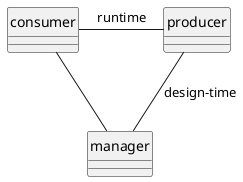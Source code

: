 @startuml..\

hide circle

consumer - producer : runtime
producer -- manager :design-time
consumer -- manager

@enduml